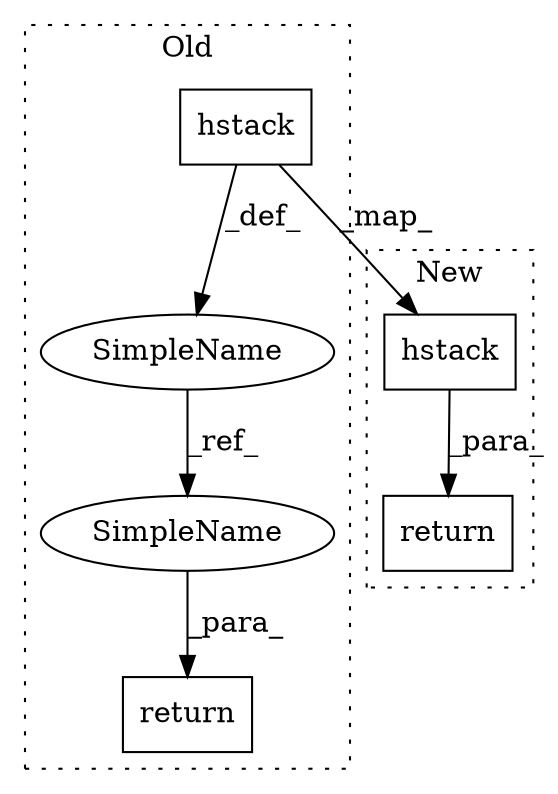 digraph G {
subgraph cluster0 {
1 [label="hstack" a="32" s="188772,188785" l="7,1" shape="box"];
4 [label="return" a="41" s="188796" l="7" shape="box"];
5 [label="SimpleName" a="42" s="188757" l="3" shape="ellipse"];
6 [label="SimpleName" a="42" s="188803" l="3" shape="ellipse"];
label = "Old";
style="dotted";
}
subgraph cluster1 {
2 [label="hstack" a="32" s="207039,207052" l="7,1" shape="box"];
3 [label="return" a="41" s="207022" l="8" shape="box"];
label = "New";
style="dotted";
}
1 -> 2 [label="_map_"];
1 -> 5 [label="_def_"];
2 -> 3 [label="_para_"];
5 -> 6 [label="_ref_"];
6 -> 4 [label="_para_"];
}
